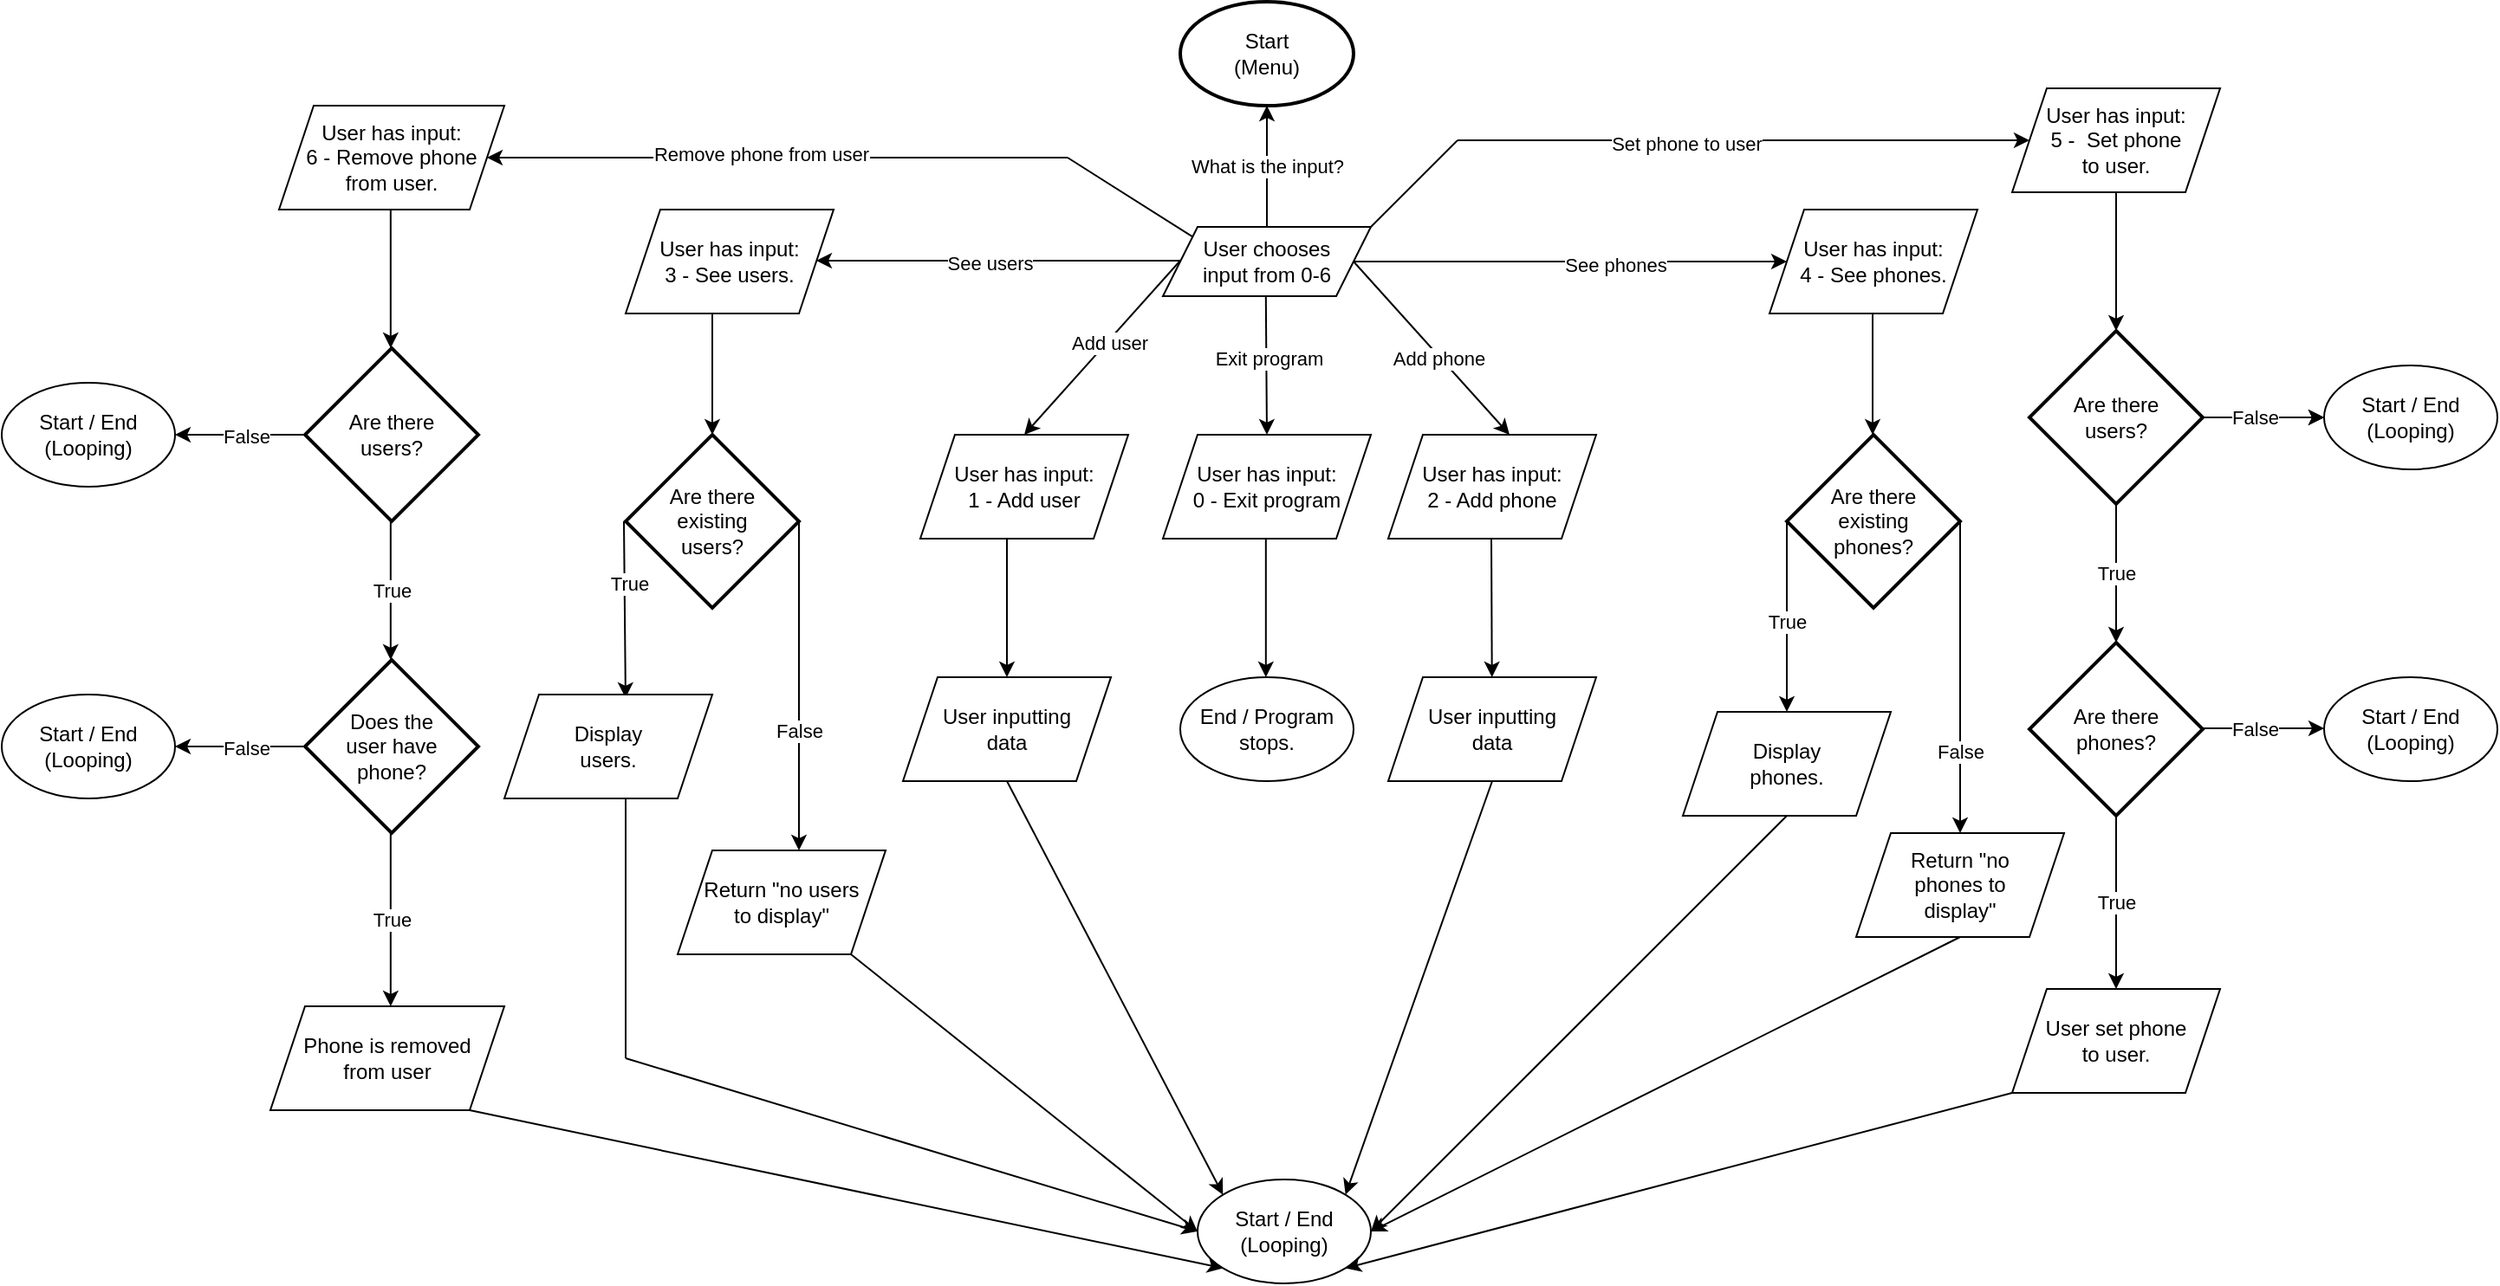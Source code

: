 <mxfile version="24.1.0" type="device">
  <diagram id="C5RBs43oDa-KdzZeNtuy" name="Page-1">
    <mxGraphModel dx="2511" dy="938" grid="1" gridSize="10" guides="1" tooltips="1" connect="1" arrows="1" fold="1" page="1" pageScale="1" pageWidth="827" pageHeight="1169" math="0" shadow="0">
      <root>
        <mxCell id="WIyWlLk6GJQsqaUBKTNV-0" />
        <mxCell id="WIyWlLk6GJQsqaUBKTNV-1" parent="WIyWlLk6GJQsqaUBKTNV-0" />
        <mxCell id="buHdy4F7PCQRqxx8gs4_-0" value="&lt;div&gt;Start&lt;/div&gt;&lt;div&gt;(Menu)&lt;br&gt;&lt;/div&gt;" style="strokeWidth=2;html=1;shape=mxgraph.flowchart.start_1;whiteSpace=wrap;" vertex="1" parent="WIyWlLk6GJQsqaUBKTNV-1">
          <mxGeometry x="330" y="30" width="100" height="60" as="geometry" />
        </mxCell>
        <mxCell id="buHdy4F7PCQRqxx8gs4_-1" value="What is the input?" style="endArrow=classic;html=1;rounded=0;" edge="1" parent="WIyWlLk6GJQsqaUBKTNV-1">
          <mxGeometry width="50" height="50" relative="1" as="geometry">
            <mxPoint x="380" y="160" as="sourcePoint" />
            <mxPoint x="380" y="90" as="targetPoint" />
          </mxGeometry>
        </mxCell>
        <mxCell id="buHdy4F7PCQRqxx8gs4_-3" value="&lt;div&gt;User chooses&lt;/div&gt;&lt;div&gt;input from 0-6&lt;br&gt;&lt;/div&gt;" style="shape=parallelogram;perimeter=parallelogramPerimeter;whiteSpace=wrap;html=1;fixedSize=1;" vertex="1" parent="WIyWlLk6GJQsqaUBKTNV-1">
          <mxGeometry x="320" y="160" width="120" height="40" as="geometry" />
        </mxCell>
        <mxCell id="buHdy4F7PCQRqxx8gs4_-4" value="" style="endArrow=classic;html=1;rounded=0;" edge="1" parent="WIyWlLk6GJQsqaUBKTNV-1">
          <mxGeometry width="50" height="50" relative="1" as="geometry">
            <mxPoint x="330" y="179.5" as="sourcePoint" />
            <mxPoint x="240" y="280" as="targetPoint" />
          </mxGeometry>
        </mxCell>
        <mxCell id="buHdy4F7PCQRqxx8gs4_-6" value="Add user" style="edgeLabel;html=1;align=center;verticalAlign=middle;resizable=0;points=[];" vertex="1" connectable="0" parent="buHdy4F7PCQRqxx8gs4_-4">
          <mxGeometry x="-0.076" y="1" relative="1" as="geometry">
            <mxPoint as="offset" />
          </mxGeometry>
        </mxCell>
        <mxCell id="buHdy4F7PCQRqxx8gs4_-5" value="" style="endArrow=classic;html=1;rounded=0;" edge="1" parent="WIyWlLk6GJQsqaUBKTNV-1">
          <mxGeometry width="50" height="50" relative="1" as="geometry">
            <mxPoint x="430" y="180" as="sourcePoint" />
            <mxPoint x="520" y="280" as="targetPoint" />
          </mxGeometry>
        </mxCell>
        <mxCell id="buHdy4F7PCQRqxx8gs4_-9" value="Add phone" style="edgeLabel;html=1;align=center;verticalAlign=middle;resizable=0;points=[];" vertex="1" connectable="0" parent="buHdy4F7PCQRqxx8gs4_-5">
          <mxGeometry x="0.111" y="-1" relative="1" as="geometry">
            <mxPoint as="offset" />
          </mxGeometry>
        </mxCell>
        <mxCell id="buHdy4F7PCQRqxx8gs4_-7" value="&lt;div&gt;User has input:&lt;/div&gt;&lt;div&gt;1 - Add user&lt;br&gt;&lt;/div&gt;" style="shape=parallelogram;perimeter=parallelogramPerimeter;whiteSpace=wrap;html=1;fixedSize=1;" vertex="1" parent="WIyWlLk6GJQsqaUBKTNV-1">
          <mxGeometry x="180" y="280" width="120" height="60" as="geometry" />
        </mxCell>
        <mxCell id="buHdy4F7PCQRqxx8gs4_-8" value="&lt;div&gt;User has input:&lt;/div&gt;&lt;div&gt;2 - Add phone&lt;br&gt;&lt;/div&gt;" style="shape=parallelogram;perimeter=parallelogramPerimeter;whiteSpace=wrap;html=1;fixedSize=1;" vertex="1" parent="WIyWlLk6GJQsqaUBKTNV-1">
          <mxGeometry x="450" y="280" width="120" height="60" as="geometry" />
        </mxCell>
        <mxCell id="buHdy4F7PCQRqxx8gs4_-10" value="&lt;div&gt;Start / End&lt;/div&gt;&lt;div&gt;(Looping)&lt;br&gt;&lt;/div&gt;" style="ellipse;whiteSpace=wrap;html=1;" vertex="1" parent="WIyWlLk6GJQsqaUBKTNV-1">
          <mxGeometry x="340" y="710" width="100" height="60" as="geometry" />
        </mxCell>
        <mxCell id="buHdy4F7PCQRqxx8gs4_-11" value="" style="endArrow=classic;html=1;rounded=0;entryX=0.5;entryY=0;entryDx=0;entryDy=0;" edge="1" parent="WIyWlLk6GJQsqaUBKTNV-1" target="buHdy4F7PCQRqxx8gs4_-14">
          <mxGeometry width="50" height="50" relative="1" as="geometry">
            <mxPoint x="230" y="340" as="sourcePoint" />
            <mxPoint x="230" y="400" as="targetPoint" />
          </mxGeometry>
        </mxCell>
        <mxCell id="buHdy4F7PCQRqxx8gs4_-12" value="" style="endArrow=classic;html=1;rounded=0;" edge="1" parent="WIyWlLk6GJQsqaUBKTNV-1" target="buHdy4F7PCQRqxx8gs4_-13">
          <mxGeometry width="50" height="50" relative="1" as="geometry">
            <mxPoint x="509.5" y="340" as="sourcePoint" />
            <mxPoint x="509.5" y="400" as="targetPoint" />
          </mxGeometry>
        </mxCell>
        <mxCell id="buHdy4F7PCQRqxx8gs4_-13" value="&lt;div&gt;User inputting&lt;/div&gt;&lt;div&gt;data&lt;br&gt;&lt;/div&gt;" style="shape=parallelogram;perimeter=parallelogramPerimeter;whiteSpace=wrap;html=1;fixedSize=1;" vertex="1" parent="WIyWlLk6GJQsqaUBKTNV-1">
          <mxGeometry x="450" y="420" width="120" height="60" as="geometry" />
        </mxCell>
        <mxCell id="buHdy4F7PCQRqxx8gs4_-14" value="&lt;div&gt;User inputting&lt;/div&gt;&lt;div&gt;data&lt;br&gt;&lt;/div&gt;" style="shape=parallelogram;perimeter=parallelogramPerimeter;whiteSpace=wrap;html=1;fixedSize=1;" vertex="1" parent="WIyWlLk6GJQsqaUBKTNV-1">
          <mxGeometry x="170" y="420" width="120" height="60" as="geometry" />
        </mxCell>
        <mxCell id="buHdy4F7PCQRqxx8gs4_-15" value="" style="endArrow=classic;html=1;rounded=0;entryX=0;entryY=0;entryDx=0;entryDy=0;exitX=0.5;exitY=1;exitDx=0;exitDy=0;" edge="1" parent="WIyWlLk6GJQsqaUBKTNV-1" source="buHdy4F7PCQRqxx8gs4_-14" target="buHdy4F7PCQRqxx8gs4_-10">
          <mxGeometry width="50" height="50" relative="1" as="geometry">
            <mxPoint x="230" y="460" as="sourcePoint" />
            <mxPoint x="280" y="410" as="targetPoint" />
          </mxGeometry>
        </mxCell>
        <mxCell id="buHdy4F7PCQRqxx8gs4_-16" value="" style="endArrow=classic;html=1;rounded=0;entryX=1;entryY=0;entryDx=0;entryDy=0;exitX=0.5;exitY=1;exitDx=0;exitDy=0;" edge="1" parent="WIyWlLk6GJQsqaUBKTNV-1" source="buHdy4F7PCQRqxx8gs4_-13" target="buHdy4F7PCQRqxx8gs4_-10">
          <mxGeometry width="50" height="50" relative="1" as="geometry">
            <mxPoint x="510" y="460" as="sourcePoint" />
            <mxPoint x="625" y="649" as="targetPoint" />
          </mxGeometry>
        </mxCell>
        <mxCell id="buHdy4F7PCQRqxx8gs4_-18" value="" style="endArrow=classic;html=1;rounded=0;" edge="1" parent="WIyWlLk6GJQsqaUBKTNV-1" target="buHdy4F7PCQRqxx8gs4_-21">
          <mxGeometry width="50" height="50" relative="1" as="geometry">
            <mxPoint x="430" y="180" as="sourcePoint" />
            <mxPoint x="640" y="180" as="targetPoint" />
          </mxGeometry>
        </mxCell>
        <mxCell id="buHdy4F7PCQRqxx8gs4_-23" value="See phones" style="edgeLabel;html=1;align=center;verticalAlign=middle;resizable=0;points=[];" vertex="1" connectable="0" parent="buHdy4F7PCQRqxx8gs4_-18">
          <mxGeometry x="0.208" y="-2" relative="1" as="geometry">
            <mxPoint as="offset" />
          </mxGeometry>
        </mxCell>
        <mxCell id="buHdy4F7PCQRqxx8gs4_-19" value="" style="endArrow=classic;html=1;rounded=0;" edge="1" parent="WIyWlLk6GJQsqaUBKTNV-1">
          <mxGeometry width="50" height="50" relative="1" as="geometry">
            <mxPoint x="330" y="179.5" as="sourcePoint" />
            <mxPoint x="120" y="179.5" as="targetPoint" />
          </mxGeometry>
        </mxCell>
        <mxCell id="buHdy4F7PCQRqxx8gs4_-22" value="See users" style="edgeLabel;html=1;align=center;verticalAlign=middle;resizable=0;points=[];" vertex="1" connectable="0" parent="buHdy4F7PCQRqxx8gs4_-19">
          <mxGeometry x="-0.362" y="3" relative="1" as="geometry">
            <mxPoint x="-43" y="-2" as="offset" />
          </mxGeometry>
        </mxCell>
        <mxCell id="buHdy4F7PCQRqxx8gs4_-20" value="&lt;div&gt;User has input:&lt;/div&gt;&lt;div&gt;3 - See users.&lt;br&gt;&lt;/div&gt;" style="shape=parallelogram;perimeter=parallelogramPerimeter;whiteSpace=wrap;html=1;fixedSize=1;" vertex="1" parent="WIyWlLk6GJQsqaUBKTNV-1">
          <mxGeometry x="10" y="150" width="120" height="60" as="geometry" />
        </mxCell>
        <mxCell id="buHdy4F7PCQRqxx8gs4_-21" value="&lt;div&gt;User has input:&lt;/div&gt;&lt;div&gt;4 - See phones.&lt;br&gt;&lt;/div&gt;" style="shape=parallelogram;perimeter=parallelogramPerimeter;whiteSpace=wrap;html=1;fixedSize=1;" vertex="1" parent="WIyWlLk6GJQsqaUBKTNV-1">
          <mxGeometry x="670" y="150" width="120" height="60" as="geometry" />
        </mxCell>
        <mxCell id="buHdy4F7PCQRqxx8gs4_-24" value="" style="endArrow=classic;html=1;rounded=0;" edge="1" parent="WIyWlLk6GJQsqaUBKTNV-1">
          <mxGeometry width="50" height="50" relative="1" as="geometry">
            <mxPoint x="60" y="210" as="sourcePoint" />
            <mxPoint x="60" y="280" as="targetPoint" />
          </mxGeometry>
        </mxCell>
        <mxCell id="buHdy4F7PCQRqxx8gs4_-25" value="" style="endArrow=classic;html=1;rounded=0;" edge="1" parent="WIyWlLk6GJQsqaUBKTNV-1">
          <mxGeometry width="50" height="50" relative="1" as="geometry">
            <mxPoint x="729.5" y="210" as="sourcePoint" />
            <mxPoint x="729.5" y="280" as="targetPoint" />
          </mxGeometry>
        </mxCell>
        <mxCell id="buHdy4F7PCQRqxx8gs4_-26" value="&lt;div&gt;Are there&lt;/div&gt;&lt;div&gt;existing&lt;/div&gt;&lt;div&gt;users?&lt;br&gt;&lt;/div&gt;" style="strokeWidth=2;html=1;shape=mxgraph.flowchart.decision;whiteSpace=wrap;" vertex="1" parent="WIyWlLk6GJQsqaUBKTNV-1">
          <mxGeometry x="10" y="280" width="100" height="100" as="geometry" />
        </mxCell>
        <mxCell id="buHdy4F7PCQRqxx8gs4_-27" value="False" style="endArrow=classic;html=1;rounded=0;exitX=1;exitY=0.5;exitDx=0;exitDy=0;exitPerimeter=0;" edge="1" parent="WIyWlLk6GJQsqaUBKTNV-1" source="buHdy4F7PCQRqxx8gs4_-26">
          <mxGeometry x="0.273" width="50" height="50" relative="1" as="geometry">
            <mxPoint x="110" y="410" as="sourcePoint" />
            <mxPoint x="110" y="520" as="targetPoint" />
            <mxPoint as="offset" />
          </mxGeometry>
        </mxCell>
        <mxCell id="buHdy4F7PCQRqxx8gs4_-28" value="" style="endArrow=classic;html=1;rounded=0;entryX=0.583;entryY=0.033;entryDx=0;entryDy=0;entryPerimeter=0;" edge="1" parent="WIyWlLk6GJQsqaUBKTNV-1" target="buHdy4F7PCQRqxx8gs4_-31">
          <mxGeometry width="50" height="50" relative="1" as="geometry">
            <mxPoint x="9" y="330" as="sourcePoint" />
            <mxPoint x="10" y="430" as="targetPoint" />
          </mxGeometry>
        </mxCell>
        <mxCell id="buHdy4F7PCQRqxx8gs4_-29" value="True" style="edgeLabel;html=1;align=center;verticalAlign=middle;resizable=0;points=[];" vertex="1" connectable="0" parent="buHdy4F7PCQRqxx8gs4_-28">
          <mxGeometry x="-0.299" y="2" relative="1" as="geometry">
            <mxPoint as="offset" />
          </mxGeometry>
        </mxCell>
        <mxCell id="buHdy4F7PCQRqxx8gs4_-31" value="&lt;div&gt;Display&lt;/div&gt;&lt;div&gt;users.&lt;br&gt;&lt;/div&gt;" style="shape=parallelogram;perimeter=parallelogramPerimeter;whiteSpace=wrap;html=1;fixedSize=1;" vertex="1" parent="WIyWlLk6GJQsqaUBKTNV-1">
          <mxGeometry x="-60" y="430" width="120" height="60" as="geometry" />
        </mxCell>
        <mxCell id="buHdy4F7PCQRqxx8gs4_-32" value="&lt;div&gt;Return &quot;no users&lt;/div&gt;&lt;div&gt;to display&quot;&lt;br&gt;&lt;/div&gt;" style="shape=parallelogram;perimeter=parallelogramPerimeter;whiteSpace=wrap;html=1;fixedSize=1;" vertex="1" parent="WIyWlLk6GJQsqaUBKTNV-1">
          <mxGeometry x="40" y="520" width="120" height="60" as="geometry" />
        </mxCell>
        <mxCell id="buHdy4F7PCQRqxx8gs4_-33" value="" style="endArrow=classic;html=1;rounded=0;entryX=0;entryY=0.5;entryDx=0;entryDy=0;" edge="1" parent="WIyWlLk6GJQsqaUBKTNV-1" target="buHdy4F7PCQRqxx8gs4_-10">
          <mxGeometry width="50" height="50" relative="1" as="geometry">
            <mxPoint x="140" y="580" as="sourcePoint" />
            <mxPoint x="190" y="530" as="targetPoint" />
          </mxGeometry>
        </mxCell>
        <mxCell id="buHdy4F7PCQRqxx8gs4_-35" value="" style="endArrow=none;html=1;rounded=0;" edge="1" parent="WIyWlLk6GJQsqaUBKTNV-1">
          <mxGeometry width="50" height="50" relative="1" as="geometry">
            <mxPoint x="10" y="640" as="sourcePoint" />
            <mxPoint x="10" y="490" as="targetPoint" />
          </mxGeometry>
        </mxCell>
        <mxCell id="buHdy4F7PCQRqxx8gs4_-36" value="" style="endArrow=classic;html=1;rounded=0;entryX=0;entryY=0.5;entryDx=0;entryDy=0;" edge="1" parent="WIyWlLk6GJQsqaUBKTNV-1" target="buHdy4F7PCQRqxx8gs4_-10">
          <mxGeometry width="50" height="50" relative="1" as="geometry">
            <mxPoint x="10" y="640" as="sourcePoint" />
            <mxPoint x="60" y="590" as="targetPoint" />
          </mxGeometry>
        </mxCell>
        <mxCell id="buHdy4F7PCQRqxx8gs4_-40" value="" style="endArrow=classic;html=1;rounded=0;exitX=0;exitY=0.5;exitDx=0;exitDy=0;exitPerimeter=0;" edge="1" parent="WIyWlLk6GJQsqaUBKTNV-1" source="buHdy4F7PCQRqxx8gs4_-41">
          <mxGeometry width="50" height="50" relative="1" as="geometry">
            <mxPoint x="640" y="400" as="sourcePoint" />
            <mxPoint x="680" y="440" as="targetPoint" />
          </mxGeometry>
        </mxCell>
        <mxCell id="buHdy4F7PCQRqxx8gs4_-42" value="True" style="edgeLabel;html=1;align=center;verticalAlign=middle;resizable=0;points=[];" vertex="1" connectable="0" parent="buHdy4F7PCQRqxx8gs4_-40">
          <mxGeometry x="0.054" y="2" relative="1" as="geometry">
            <mxPoint x="-2" as="offset" />
          </mxGeometry>
        </mxCell>
        <mxCell id="buHdy4F7PCQRqxx8gs4_-41" value="&lt;div&gt;Are there&lt;/div&gt;&lt;div&gt;existing&lt;/div&gt;&lt;div&gt;phones?&lt;br&gt;&lt;/div&gt;" style="strokeWidth=2;html=1;shape=mxgraph.flowchart.decision;whiteSpace=wrap;" vertex="1" parent="WIyWlLk6GJQsqaUBKTNV-1">
          <mxGeometry x="680" y="280" width="100" height="100" as="geometry" />
        </mxCell>
        <mxCell id="buHdy4F7PCQRqxx8gs4_-43" value="&lt;div&gt;Display&lt;/div&gt;&lt;div&gt;phones.&lt;br&gt;&lt;/div&gt;" style="shape=parallelogram;perimeter=parallelogramPerimeter;whiteSpace=wrap;html=1;fixedSize=1;" vertex="1" parent="WIyWlLk6GJQsqaUBKTNV-1">
          <mxGeometry x="620" y="440" width="120" height="60" as="geometry" />
        </mxCell>
        <mxCell id="buHdy4F7PCQRqxx8gs4_-44" value="" style="endArrow=classic;html=1;rounded=0;" edge="1" parent="WIyWlLk6GJQsqaUBKTNV-1">
          <mxGeometry width="50" height="50" relative="1" as="geometry">
            <mxPoint x="780" y="330" as="sourcePoint" />
            <mxPoint x="780" y="510" as="targetPoint" />
          </mxGeometry>
        </mxCell>
        <mxCell id="buHdy4F7PCQRqxx8gs4_-48" value="False" style="edgeLabel;html=1;align=center;verticalAlign=middle;resizable=0;points=[];" vertex="1" connectable="0" parent="buHdy4F7PCQRqxx8gs4_-44">
          <mxGeometry x="0.478" relative="1" as="geometry">
            <mxPoint as="offset" />
          </mxGeometry>
        </mxCell>
        <mxCell id="buHdy4F7PCQRqxx8gs4_-45" value="&lt;div&gt;Return &quot;no&lt;/div&gt;&lt;div&gt;phones to&lt;/div&gt;&lt;div&gt;display&quot;&lt;br&gt;&lt;/div&gt;" style="shape=parallelogram;perimeter=parallelogramPerimeter;whiteSpace=wrap;html=1;fixedSize=1;" vertex="1" parent="WIyWlLk6GJQsqaUBKTNV-1">
          <mxGeometry x="720" y="510" width="120" height="60" as="geometry" />
        </mxCell>
        <mxCell id="buHdy4F7PCQRqxx8gs4_-46" value="" style="endArrow=classic;html=1;rounded=0;entryX=1;entryY=0.5;entryDx=0;entryDy=0;" edge="1" parent="WIyWlLk6GJQsqaUBKTNV-1" target="buHdy4F7PCQRqxx8gs4_-10">
          <mxGeometry width="50" height="50" relative="1" as="geometry">
            <mxPoint x="680" y="500" as="sourcePoint" />
            <mxPoint x="730" y="450" as="targetPoint" />
          </mxGeometry>
        </mxCell>
        <mxCell id="buHdy4F7PCQRqxx8gs4_-47" value="" style="endArrow=classic;html=1;rounded=0;entryX=1;entryY=0.5;entryDx=0;entryDy=0;" edge="1" parent="WIyWlLk6GJQsqaUBKTNV-1" target="buHdy4F7PCQRqxx8gs4_-10">
          <mxGeometry width="50" height="50" relative="1" as="geometry">
            <mxPoint x="780" y="570" as="sourcePoint" />
            <mxPoint x="830" y="520" as="targetPoint" />
          </mxGeometry>
        </mxCell>
        <mxCell id="buHdy4F7PCQRqxx8gs4_-50" value="" style="endArrow=none;html=1;rounded=0;" edge="1" parent="WIyWlLk6GJQsqaUBKTNV-1">
          <mxGeometry width="50" height="50" relative="1" as="geometry">
            <mxPoint x="440" y="160" as="sourcePoint" />
            <mxPoint x="490" y="110" as="targetPoint" />
          </mxGeometry>
        </mxCell>
        <mxCell id="buHdy4F7PCQRqxx8gs4_-51" value="" style="endArrow=classic;html=1;rounded=0;" edge="1" parent="WIyWlLk6GJQsqaUBKTNV-1">
          <mxGeometry width="50" height="50" relative="1" as="geometry">
            <mxPoint x="490" y="110" as="sourcePoint" />
            <mxPoint x="820" y="110" as="targetPoint" />
          </mxGeometry>
        </mxCell>
        <mxCell id="buHdy4F7PCQRqxx8gs4_-52" value="Set phone to user" style="edgeLabel;html=1;align=center;verticalAlign=middle;resizable=0;points=[];" vertex="1" connectable="0" parent="buHdy4F7PCQRqxx8gs4_-51">
          <mxGeometry x="-0.2" y="-2" relative="1" as="geometry">
            <mxPoint as="offset" />
          </mxGeometry>
        </mxCell>
        <mxCell id="buHdy4F7PCQRqxx8gs4_-53" value="&lt;div&gt;User has input:&lt;/div&gt;&lt;div&gt;5 -&amp;nbsp; Set phone&lt;/div&gt;&lt;div&gt;to user.&lt;br&gt;&lt;/div&gt;" style="shape=parallelogram;perimeter=parallelogramPerimeter;whiteSpace=wrap;html=1;fixedSize=1;" vertex="1" parent="WIyWlLk6GJQsqaUBKTNV-1">
          <mxGeometry x="810" y="80" width="120" height="60" as="geometry" />
        </mxCell>
        <mxCell id="buHdy4F7PCQRqxx8gs4_-54" value="" style="endArrow=classic;html=1;rounded=0;" edge="1" parent="WIyWlLk6GJQsqaUBKTNV-1">
          <mxGeometry width="50" height="50" relative="1" as="geometry">
            <mxPoint x="870" y="140" as="sourcePoint" />
            <mxPoint x="870" y="220" as="targetPoint" />
          </mxGeometry>
        </mxCell>
        <mxCell id="buHdy4F7PCQRqxx8gs4_-81" value="" style="edgeStyle=orthogonalEdgeStyle;rounded=0;orthogonalLoop=1;jettySize=auto;html=1;" edge="1" parent="WIyWlLk6GJQsqaUBKTNV-1" source="buHdy4F7PCQRqxx8gs4_-55" target="buHdy4F7PCQRqxx8gs4_-66">
          <mxGeometry relative="1" as="geometry" />
        </mxCell>
        <mxCell id="buHdy4F7PCQRqxx8gs4_-55" value="&lt;div&gt;Are there&lt;/div&gt;&lt;div&gt;users?&lt;br&gt;&lt;/div&gt;" style="strokeWidth=2;html=1;shape=mxgraph.flowchart.decision;whiteSpace=wrap;" vertex="1" parent="WIyWlLk6GJQsqaUBKTNV-1">
          <mxGeometry x="820" y="220" width="100" height="100" as="geometry" />
        </mxCell>
        <mxCell id="buHdy4F7PCQRqxx8gs4_-56" value="" style="endArrow=classic;html=1;rounded=0;" edge="1" parent="WIyWlLk6GJQsqaUBKTNV-1">
          <mxGeometry width="50" height="50" relative="1" as="geometry">
            <mxPoint x="870" y="320" as="sourcePoint" />
            <mxPoint x="870" y="400" as="targetPoint" />
          </mxGeometry>
        </mxCell>
        <mxCell id="buHdy4F7PCQRqxx8gs4_-57" value="True" style="edgeLabel;html=1;align=center;verticalAlign=middle;resizable=0;points=[];" vertex="1" connectable="0" parent="buHdy4F7PCQRqxx8gs4_-56">
          <mxGeometry relative="1" as="geometry">
            <mxPoint as="offset" />
          </mxGeometry>
        </mxCell>
        <mxCell id="buHdy4F7PCQRqxx8gs4_-58" value="&lt;div&gt;Are there&lt;/div&gt;&lt;div&gt;phones?&lt;br&gt;&lt;/div&gt;" style="strokeWidth=2;html=1;shape=mxgraph.flowchart.decision;whiteSpace=wrap;" vertex="1" parent="WIyWlLk6GJQsqaUBKTNV-1">
          <mxGeometry x="820" y="400" width="100" height="100" as="geometry" />
        </mxCell>
        <mxCell id="buHdy4F7PCQRqxx8gs4_-59" value="" style="endArrow=classic;html=1;rounded=0;" edge="1" parent="WIyWlLk6GJQsqaUBKTNV-1">
          <mxGeometry width="50" height="50" relative="1" as="geometry">
            <mxPoint x="870" y="500" as="sourcePoint" />
            <mxPoint x="870" y="600" as="targetPoint" />
          </mxGeometry>
        </mxCell>
        <mxCell id="buHdy4F7PCQRqxx8gs4_-60" value="True" style="edgeLabel;html=1;align=center;verticalAlign=middle;resizable=0;points=[];" vertex="1" connectable="0" parent="buHdy4F7PCQRqxx8gs4_-59">
          <mxGeometry x="0.02" y="4" relative="1" as="geometry">
            <mxPoint x="-4" y="-1" as="offset" />
          </mxGeometry>
        </mxCell>
        <mxCell id="buHdy4F7PCQRqxx8gs4_-61" value="&lt;div&gt;User set phone&lt;/div&gt;&lt;div&gt;to user.&lt;br&gt;&lt;/div&gt;" style="shape=parallelogram;perimeter=parallelogramPerimeter;whiteSpace=wrap;html=1;fixedSize=1;" vertex="1" parent="WIyWlLk6GJQsqaUBKTNV-1">
          <mxGeometry x="810" y="600" width="120" height="60" as="geometry" />
        </mxCell>
        <mxCell id="buHdy4F7PCQRqxx8gs4_-62" value="" style="endArrow=classic;html=1;rounded=0;entryX=1;entryY=1;entryDx=0;entryDy=0;" edge="1" parent="WIyWlLk6GJQsqaUBKTNV-1" target="buHdy4F7PCQRqxx8gs4_-10">
          <mxGeometry width="50" height="50" relative="1" as="geometry">
            <mxPoint x="810" y="660" as="sourcePoint" />
            <mxPoint x="860" y="610" as="targetPoint" />
          </mxGeometry>
        </mxCell>
        <mxCell id="buHdy4F7PCQRqxx8gs4_-63" value="" style="endArrow=classic;html=1;rounded=0;" edge="1" parent="WIyWlLk6GJQsqaUBKTNV-1">
          <mxGeometry width="50" height="50" relative="1" as="geometry">
            <mxPoint x="920" y="270" as="sourcePoint" />
            <mxPoint x="990" y="270" as="targetPoint" />
          </mxGeometry>
        </mxCell>
        <mxCell id="buHdy4F7PCQRqxx8gs4_-64" value="False" style="edgeLabel;html=1;align=center;verticalAlign=middle;resizable=0;points=[];" vertex="1" connectable="0" parent="buHdy4F7PCQRqxx8gs4_-63">
          <mxGeometry x="0.057" y="-3" relative="1" as="geometry">
            <mxPoint x="-7" y="-3" as="offset" />
          </mxGeometry>
        </mxCell>
        <mxCell id="buHdy4F7PCQRqxx8gs4_-66" value="&lt;div&gt;Start / End&lt;/div&gt;&lt;div&gt;(Looping)&lt;br&gt;&lt;/div&gt;" style="ellipse;whiteSpace=wrap;html=1;" vertex="1" parent="WIyWlLk6GJQsqaUBKTNV-1">
          <mxGeometry x="990" y="240" width="100" height="60" as="geometry" />
        </mxCell>
        <mxCell id="buHdy4F7PCQRqxx8gs4_-67" value="" style="endArrow=classic;html=1;rounded=0;" edge="1" parent="WIyWlLk6GJQsqaUBKTNV-1">
          <mxGeometry width="50" height="50" relative="1" as="geometry">
            <mxPoint x="920" y="449.5" as="sourcePoint" />
            <mxPoint x="990" y="449.5" as="targetPoint" />
          </mxGeometry>
        </mxCell>
        <mxCell id="buHdy4F7PCQRqxx8gs4_-68" value="False" style="edgeLabel;html=1;align=center;verticalAlign=middle;resizable=0;points=[];" vertex="1" connectable="0" parent="buHdy4F7PCQRqxx8gs4_-67">
          <mxGeometry x="0.057" y="-3" relative="1" as="geometry">
            <mxPoint x="-7" y="-3" as="offset" />
          </mxGeometry>
        </mxCell>
        <mxCell id="buHdy4F7PCQRqxx8gs4_-69" value="&lt;div&gt;Start / End&lt;/div&gt;&lt;div&gt;(Looping)&lt;br&gt;&lt;/div&gt;" style="ellipse;whiteSpace=wrap;html=1;" vertex="1" parent="WIyWlLk6GJQsqaUBKTNV-1">
          <mxGeometry x="990" y="420" width="100" height="60" as="geometry" />
        </mxCell>
        <mxCell id="buHdy4F7PCQRqxx8gs4_-70" value="" style="endArrow=classic;html=1;rounded=0;entryX=1;entryY=0.5;entryDx=0;entryDy=0;" edge="1" parent="WIyWlLk6GJQsqaUBKTNV-1" target="buHdy4F7PCQRqxx8gs4_-73">
          <mxGeometry width="50" height="50" relative="1" as="geometry">
            <mxPoint x="265" y="120" as="sourcePoint" />
            <mxPoint x="-65" y="120" as="targetPoint" />
          </mxGeometry>
        </mxCell>
        <mxCell id="buHdy4F7PCQRqxx8gs4_-71" value="Remove phone from user" style="edgeLabel;html=1;align=center;verticalAlign=middle;resizable=0;points=[];" vertex="1" connectable="0" parent="buHdy4F7PCQRqxx8gs4_-70">
          <mxGeometry x="-0.2" y="-2" relative="1" as="geometry">
            <mxPoint x="-43" as="offset" />
          </mxGeometry>
        </mxCell>
        <mxCell id="buHdy4F7PCQRqxx8gs4_-72" value="" style="endArrow=none;html=1;rounded=0;exitX=0;exitY=0;exitDx=0;exitDy=0;" edge="1" parent="WIyWlLk6GJQsqaUBKTNV-1" source="buHdy4F7PCQRqxx8gs4_-3">
          <mxGeometry width="50" height="50" relative="1" as="geometry">
            <mxPoint x="215" y="170" as="sourcePoint" />
            <mxPoint x="265" y="120" as="targetPoint" />
          </mxGeometry>
        </mxCell>
        <mxCell id="buHdy4F7PCQRqxx8gs4_-73" value="&lt;div&gt;User has input:&lt;/div&gt;&lt;div&gt;6 - Remove phone&lt;/div&gt;&lt;div&gt;from user.&lt;br&gt;&lt;/div&gt;" style="shape=parallelogram;perimeter=parallelogramPerimeter;whiteSpace=wrap;html=1;fixedSize=1;" vertex="1" parent="WIyWlLk6GJQsqaUBKTNV-1">
          <mxGeometry x="-190" y="90" width="130" height="60" as="geometry" />
        </mxCell>
        <mxCell id="buHdy4F7PCQRqxx8gs4_-74" value="&lt;div&gt;Are there&lt;/div&gt;&lt;div&gt;users?&lt;br&gt;&lt;/div&gt;" style="strokeWidth=2;html=1;shape=mxgraph.flowchart.decision;whiteSpace=wrap;" vertex="1" parent="WIyWlLk6GJQsqaUBKTNV-1">
          <mxGeometry x="-175" y="230" width="100" height="100" as="geometry" />
        </mxCell>
        <mxCell id="buHdy4F7PCQRqxx8gs4_-75" value="&lt;div&gt;Does the&lt;/div&gt;&lt;div&gt;user have&lt;/div&gt;&lt;div&gt;phone?&lt;br&gt;&lt;/div&gt;" style="strokeWidth=2;html=1;shape=mxgraph.flowchart.decision;whiteSpace=wrap;" vertex="1" parent="WIyWlLk6GJQsqaUBKTNV-1">
          <mxGeometry x="-175" y="410" width="100" height="100" as="geometry" />
        </mxCell>
        <mxCell id="buHdy4F7PCQRqxx8gs4_-76" value="" style="endArrow=classic;html=1;rounded=0;" edge="1" parent="WIyWlLk6GJQsqaUBKTNV-1">
          <mxGeometry width="50" height="50" relative="1" as="geometry">
            <mxPoint x="-125.59" y="150" as="sourcePoint" />
            <mxPoint x="-125.59" y="230" as="targetPoint" />
          </mxGeometry>
        </mxCell>
        <mxCell id="buHdy4F7PCQRqxx8gs4_-77" value="" style="endArrow=classic;html=1;rounded=0;" edge="1" parent="WIyWlLk6GJQsqaUBKTNV-1">
          <mxGeometry width="50" height="50" relative="1" as="geometry">
            <mxPoint x="-125.59" y="330" as="sourcePoint" />
            <mxPoint x="-125.59" y="410" as="targetPoint" />
          </mxGeometry>
        </mxCell>
        <mxCell id="buHdy4F7PCQRqxx8gs4_-78" value="True" style="edgeLabel;html=1;align=center;verticalAlign=middle;resizable=0;points=[];" vertex="1" connectable="0" parent="buHdy4F7PCQRqxx8gs4_-77">
          <mxGeometry relative="1" as="geometry">
            <mxPoint as="offset" />
          </mxGeometry>
        </mxCell>
        <mxCell id="buHdy4F7PCQRqxx8gs4_-80" value="&lt;div&gt;Start / End&lt;/div&gt;&lt;div&gt;(Looping)&lt;br&gt;&lt;/div&gt;" style="ellipse;whiteSpace=wrap;html=1;" vertex="1" parent="WIyWlLk6GJQsqaUBKTNV-1">
          <mxGeometry x="-350" y="250" width="100" height="60" as="geometry" />
        </mxCell>
        <mxCell id="buHdy4F7PCQRqxx8gs4_-82" value="" style="endArrow=classic;html=1;rounded=0;entryX=1;entryY=0.5;entryDx=0;entryDy=0;exitX=0;exitY=0.5;exitDx=0;exitDy=0;exitPerimeter=0;" edge="1" parent="WIyWlLk6GJQsqaUBKTNV-1" source="buHdy4F7PCQRqxx8gs4_-74" target="buHdy4F7PCQRqxx8gs4_-80">
          <mxGeometry width="50" height="50" relative="1" as="geometry">
            <mxPoint x="-200" y="330" as="sourcePoint" />
            <mxPoint x="-245" y="278.82" as="targetPoint" />
          </mxGeometry>
        </mxCell>
        <mxCell id="buHdy4F7PCQRqxx8gs4_-83" value="False" style="edgeLabel;html=1;align=center;verticalAlign=middle;resizable=0;points=[];" vertex="1" connectable="0" parent="buHdy4F7PCQRqxx8gs4_-82">
          <mxGeometry x="0.057" y="-3" relative="1" as="geometry">
            <mxPoint x="5" y="4" as="offset" />
          </mxGeometry>
        </mxCell>
        <mxCell id="buHdy4F7PCQRqxx8gs4_-85" value="&lt;div&gt;Start / End&lt;/div&gt;&lt;div&gt;(Looping)&lt;br&gt;&lt;/div&gt;" style="ellipse;whiteSpace=wrap;html=1;" vertex="1" parent="WIyWlLk6GJQsqaUBKTNV-1">
          <mxGeometry x="-350" y="430" width="100" height="60" as="geometry" />
        </mxCell>
        <mxCell id="buHdy4F7PCQRqxx8gs4_-86" value="" style="endArrow=classic;html=1;rounded=0;entryX=1;entryY=0.5;entryDx=0;entryDy=0;exitX=0;exitY=0.5;exitDx=0;exitDy=0;exitPerimeter=0;" edge="1" parent="WIyWlLk6GJQsqaUBKTNV-1" source="buHdy4F7PCQRqxx8gs4_-75" target="buHdy4F7PCQRqxx8gs4_-85">
          <mxGeometry width="50" height="50" relative="1" as="geometry">
            <mxPoint x="-185" y="459.41" as="sourcePoint" />
            <mxPoint x="-260" y="459.41" as="targetPoint" />
          </mxGeometry>
        </mxCell>
        <mxCell id="buHdy4F7PCQRqxx8gs4_-87" value="False" style="edgeLabel;html=1;align=center;verticalAlign=middle;resizable=0;points=[];" vertex="1" connectable="0" parent="buHdy4F7PCQRqxx8gs4_-86">
          <mxGeometry x="0.057" y="-3" relative="1" as="geometry">
            <mxPoint x="5" y="4" as="offset" />
          </mxGeometry>
        </mxCell>
        <mxCell id="buHdy4F7PCQRqxx8gs4_-88" value="" style="endArrow=classic;html=1;rounded=0;" edge="1" parent="WIyWlLk6GJQsqaUBKTNV-1">
          <mxGeometry width="50" height="50" relative="1" as="geometry">
            <mxPoint x="-125.59" y="510" as="sourcePoint" />
            <mxPoint x="-125.59" y="610" as="targetPoint" />
          </mxGeometry>
        </mxCell>
        <mxCell id="buHdy4F7PCQRqxx8gs4_-89" value="True" style="edgeLabel;html=1;align=center;verticalAlign=middle;resizable=0;points=[];" vertex="1" connectable="0" parent="buHdy4F7PCQRqxx8gs4_-88">
          <mxGeometry x="0.02" y="4" relative="1" as="geometry">
            <mxPoint x="-4" y="-1" as="offset" />
          </mxGeometry>
        </mxCell>
        <mxCell id="buHdy4F7PCQRqxx8gs4_-90" value="&lt;div&gt;Phone is removed&lt;/div&gt;&lt;div&gt;from user&lt;br&gt;&lt;/div&gt;" style="shape=parallelogram;perimeter=parallelogramPerimeter;whiteSpace=wrap;html=1;fixedSize=1;" vertex="1" parent="WIyWlLk6GJQsqaUBKTNV-1">
          <mxGeometry x="-195" y="610" width="135" height="60" as="geometry" />
        </mxCell>
        <mxCell id="buHdy4F7PCQRqxx8gs4_-92" value="" style="endArrow=classic;html=1;rounded=0;entryX=0;entryY=1;entryDx=0;entryDy=0;" edge="1" parent="WIyWlLk6GJQsqaUBKTNV-1" target="buHdy4F7PCQRqxx8gs4_-10">
          <mxGeometry width="50" height="50" relative="1" as="geometry">
            <mxPoint x="-80" y="670" as="sourcePoint" />
            <mxPoint x="-30" y="620" as="targetPoint" />
          </mxGeometry>
        </mxCell>
        <mxCell id="buHdy4F7PCQRqxx8gs4_-94" value="" style="endArrow=classic;html=1;rounded=0;entryX=0.5;entryY=0;entryDx=0;entryDy=0;" edge="1" parent="WIyWlLk6GJQsqaUBKTNV-1" target="buHdy4F7PCQRqxx8gs4_-96">
          <mxGeometry width="50" height="50" relative="1" as="geometry">
            <mxPoint x="379.41" y="200" as="sourcePoint" />
            <mxPoint x="379.41" y="270" as="targetPoint" />
          </mxGeometry>
        </mxCell>
        <mxCell id="buHdy4F7PCQRqxx8gs4_-95" value="Exit program" style="edgeLabel;html=1;align=center;verticalAlign=middle;resizable=0;points=[];" vertex="1" connectable="0" parent="buHdy4F7PCQRqxx8gs4_-94">
          <mxGeometry x="0.166" y="3" relative="1" as="geometry">
            <mxPoint x="-2" y="-11" as="offset" />
          </mxGeometry>
        </mxCell>
        <mxCell id="buHdy4F7PCQRqxx8gs4_-96" value="&lt;div&gt;User has input:&lt;/div&gt;&lt;div&gt;0 - Exit program&lt;br&gt;&lt;/div&gt;" style="shape=parallelogram;perimeter=parallelogramPerimeter;whiteSpace=wrap;html=1;fixedSize=1;" vertex="1" parent="WIyWlLk6GJQsqaUBKTNV-1">
          <mxGeometry x="320" y="280" width="120" height="60" as="geometry" />
        </mxCell>
        <mxCell id="buHdy4F7PCQRqxx8gs4_-97" value="" style="endArrow=classic;html=1;rounded=0;entryX=0.5;entryY=0;entryDx=0;entryDy=0;" edge="1" parent="WIyWlLk6GJQsqaUBKTNV-1">
          <mxGeometry width="50" height="50" relative="1" as="geometry">
            <mxPoint x="379.41" y="340" as="sourcePoint" />
            <mxPoint x="379.41" y="420" as="targetPoint" />
          </mxGeometry>
        </mxCell>
        <mxCell id="buHdy4F7PCQRqxx8gs4_-98" value="&lt;div&gt;End / Program&lt;/div&gt;&lt;div&gt;stops.&lt;br&gt;&lt;/div&gt;" style="ellipse;whiteSpace=wrap;html=1;" vertex="1" parent="WIyWlLk6GJQsqaUBKTNV-1">
          <mxGeometry x="330" y="420" width="100" height="60" as="geometry" />
        </mxCell>
      </root>
    </mxGraphModel>
  </diagram>
</mxfile>
